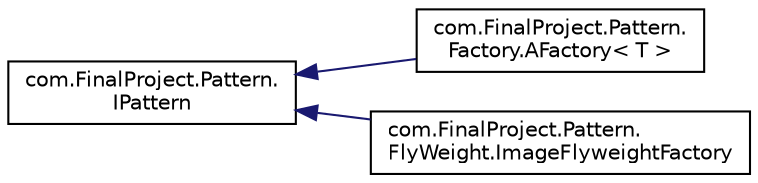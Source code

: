 digraph "Graphical Class Hierarchy"
{
 // LATEX_PDF_SIZE
  edge [fontname="Helvetica",fontsize="10",labelfontname="Helvetica",labelfontsize="10"];
  node [fontname="Helvetica",fontsize="10",shape=record];
  rankdir="LR";
  Node0 [label="com.FinalProject.Pattern.\lIPattern",height=0.2,width=0.4,color="black", fillcolor="white", style="filled",URL="$interfacecom_1_1FinalProject_1_1Pattern_1_1IPattern.html",tooltip=" "];
  Node0 -> Node1 [dir="back",color="midnightblue",fontsize="10",style="solid",fontname="Helvetica"];
  Node1 [label="com.FinalProject.Pattern.\lFactory.AFactory\< T \>",height=0.2,width=0.4,color="black", fillcolor="white", style="filled",URL="$interfacecom_1_1FinalProject_1_1Pattern_1_1Factory_1_1AFactory.html",tooltip=" "];
  Node0 -> Node2 [dir="back",color="midnightblue",fontsize="10",style="solid",fontname="Helvetica"];
  Node2 [label="com.FinalProject.Pattern.\lFlyWeight.ImageFlyweightFactory",height=0.2,width=0.4,color="black", fillcolor="white", style="filled",URL="$classcom_1_1FinalProject_1_1Pattern_1_1FlyWeight_1_1ImageFlyweightFactory.html",tooltip=" "];
}
